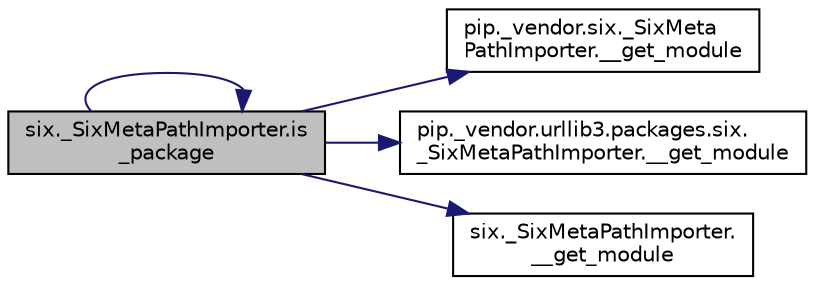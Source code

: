 digraph "six._SixMetaPathImporter.is_package"
{
 // LATEX_PDF_SIZE
  edge [fontname="Helvetica",fontsize="10",labelfontname="Helvetica",labelfontsize="10"];
  node [fontname="Helvetica",fontsize="10",shape=record];
  rankdir="LR";
  Node1 [label="six._SixMetaPathImporter.is\l_package",height=0.2,width=0.4,color="black", fillcolor="grey75", style="filled", fontcolor="black",tooltip=" "];
  Node1 -> Node2 [color="midnightblue",fontsize="10",style="solid",fontname="Helvetica"];
  Node2 [label="pip._vendor.six._SixMeta\lPathImporter.__get_module",height=0.2,width=0.4,color="black", fillcolor="white", style="filled",URL="$d3/d4e/classpip_1_1__vendor_1_1six_1_1___six_meta_path_importer.html#aec19861b23d69fb6badb3ba7f1894146",tooltip=" "];
  Node1 -> Node3 [color="midnightblue",fontsize="10",style="solid",fontname="Helvetica"];
  Node3 [label="pip._vendor.urllib3.packages.six.\l_SixMetaPathImporter.__get_module",height=0.2,width=0.4,color="black", fillcolor="white", style="filled",URL="$d7/d2f/classpip_1_1__vendor_1_1urllib3_1_1packages_1_1six_1_1___six_meta_path_importer.html#a3795f72b3bdf5786595be90aa421050f",tooltip=" "];
  Node1 -> Node4 [color="midnightblue",fontsize="10",style="solid",fontname="Helvetica"];
  Node4 [label="six._SixMetaPathImporter.\l__get_module",height=0.2,width=0.4,color="black", fillcolor="white", style="filled",URL="$dc/d4d/classsix_1_1___six_meta_path_importer.html#a0449bbcc100654fa880ad699ebb679df",tooltip=" "];
  Node1 -> Node1 [color="midnightblue",fontsize="10",style="solid",fontname="Helvetica"];
}
